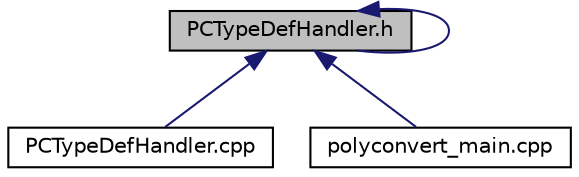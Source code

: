 digraph "PCTypeDefHandler.h"
{
  edge [fontname="Helvetica",fontsize="10",labelfontname="Helvetica",labelfontsize="10"];
  node [fontname="Helvetica",fontsize="10",shape=record];
  Node34 [label="PCTypeDefHandler.h",height=0.2,width=0.4,color="black", fillcolor="grey75", style="filled", fontcolor="black"];
  Node34 -> Node35 [dir="back",color="midnightblue",fontsize="10",style="solid",fontname="Helvetica"];
  Node35 [label="PCTypeDefHandler.cpp",height=0.2,width=0.4,color="black", fillcolor="white", style="filled",URL="$d5/d28/_p_c_type_def_handler_8cpp.html"];
  Node34 -> Node34 [dir="back",color="midnightblue",fontsize="10",style="solid",fontname="Helvetica"];
  Node34 -> Node36 [dir="back",color="midnightblue",fontsize="10",style="solid",fontname="Helvetica"];
  Node36 [label="polyconvert_main.cpp",height=0.2,width=0.4,color="black", fillcolor="white", style="filled",URL="$d9/de2/polyconvert__main_8cpp.html"];
}
